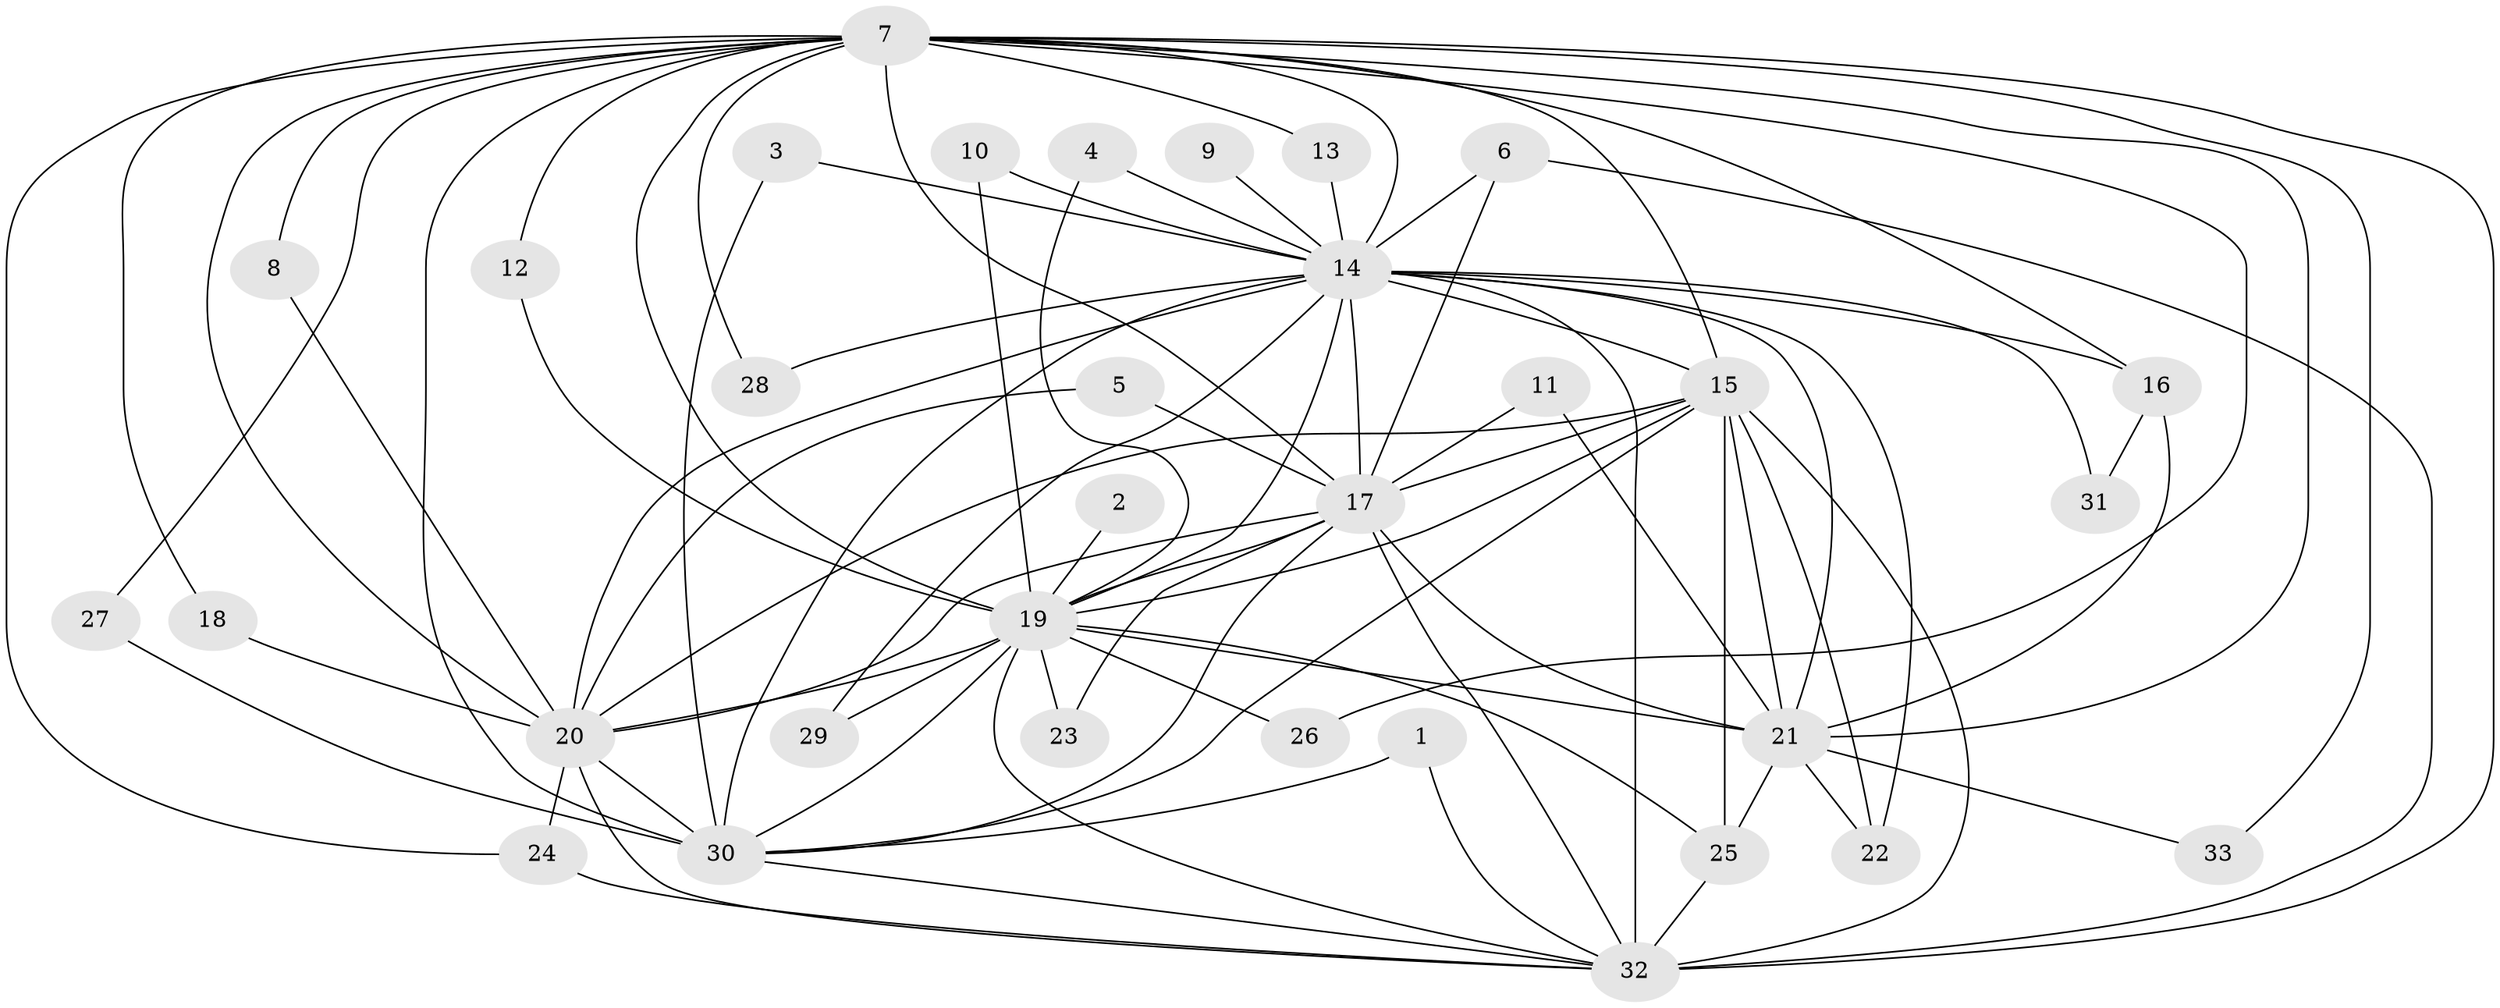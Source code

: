 // original degree distribution, {14: 0.015625, 19: 0.015625, 15: 0.0625, 17: 0.015625, 22: 0.015625, 24: 0.015625, 16: 0.015625, 2: 0.5625, 3: 0.21875, 4: 0.03125, 5: 0.015625, 7: 0.015625}
// Generated by graph-tools (version 1.1) at 2025/25/03/09/25 03:25:50]
// undirected, 33 vertices, 85 edges
graph export_dot {
graph [start="1"]
  node [color=gray90,style=filled];
  1;
  2;
  3;
  4;
  5;
  6;
  7;
  8;
  9;
  10;
  11;
  12;
  13;
  14;
  15;
  16;
  17;
  18;
  19;
  20;
  21;
  22;
  23;
  24;
  25;
  26;
  27;
  28;
  29;
  30;
  31;
  32;
  33;
  1 -- 30 [weight=1.0];
  1 -- 32 [weight=1.0];
  2 -- 19 [weight=1.0];
  3 -- 14 [weight=1.0];
  3 -- 30 [weight=1.0];
  4 -- 14 [weight=2.0];
  4 -- 19 [weight=1.0];
  5 -- 17 [weight=1.0];
  5 -- 20 [weight=1.0];
  6 -- 14 [weight=1.0];
  6 -- 17 [weight=1.0];
  6 -- 32 [weight=1.0];
  7 -- 8 [weight=1.0];
  7 -- 12 [weight=1.0];
  7 -- 13 [weight=1.0];
  7 -- 14 [weight=4.0];
  7 -- 15 [weight=3.0];
  7 -- 16 [weight=1.0];
  7 -- 17 [weight=3.0];
  7 -- 18 [weight=1.0];
  7 -- 19 [weight=4.0];
  7 -- 20 [weight=2.0];
  7 -- 21 [weight=1.0];
  7 -- 24 [weight=1.0];
  7 -- 26 [weight=1.0];
  7 -- 27 [weight=1.0];
  7 -- 28 [weight=1.0];
  7 -- 30 [weight=2.0];
  7 -- 32 [weight=3.0];
  7 -- 33 [weight=1.0];
  8 -- 20 [weight=1.0];
  9 -- 14 [weight=1.0];
  10 -- 14 [weight=1.0];
  10 -- 19 [weight=1.0];
  11 -- 17 [weight=1.0];
  11 -- 21 [weight=1.0];
  12 -- 19 [weight=1.0];
  13 -- 14 [weight=1.0];
  14 -- 15 [weight=2.0];
  14 -- 16 [weight=1.0];
  14 -- 17 [weight=2.0];
  14 -- 19 [weight=2.0];
  14 -- 20 [weight=2.0];
  14 -- 21 [weight=2.0];
  14 -- 22 [weight=1.0];
  14 -- 28 [weight=2.0];
  14 -- 29 [weight=1.0];
  14 -- 30 [weight=4.0];
  14 -- 31 [weight=1.0];
  14 -- 32 [weight=3.0];
  15 -- 17 [weight=1.0];
  15 -- 19 [weight=3.0];
  15 -- 20 [weight=1.0];
  15 -- 21 [weight=1.0];
  15 -- 22 [weight=1.0];
  15 -- 25 [weight=1.0];
  15 -- 30 [weight=1.0];
  15 -- 32 [weight=1.0];
  16 -- 21 [weight=1.0];
  16 -- 31 [weight=1.0];
  17 -- 19 [weight=1.0];
  17 -- 20 [weight=1.0];
  17 -- 21 [weight=1.0];
  17 -- 23 [weight=1.0];
  17 -- 30 [weight=1.0];
  17 -- 32 [weight=1.0];
  18 -- 20 [weight=2.0];
  19 -- 20 [weight=2.0];
  19 -- 21 [weight=1.0];
  19 -- 23 [weight=1.0];
  19 -- 25 [weight=1.0];
  19 -- 26 [weight=1.0];
  19 -- 29 [weight=1.0];
  19 -- 30 [weight=2.0];
  19 -- 32 [weight=1.0];
  20 -- 24 [weight=1.0];
  20 -- 30 [weight=2.0];
  20 -- 32 [weight=2.0];
  21 -- 22 [weight=1.0];
  21 -- 25 [weight=1.0];
  21 -- 33 [weight=1.0];
  24 -- 32 [weight=1.0];
  25 -- 32 [weight=1.0];
  27 -- 30 [weight=1.0];
  30 -- 32 [weight=1.0];
}
